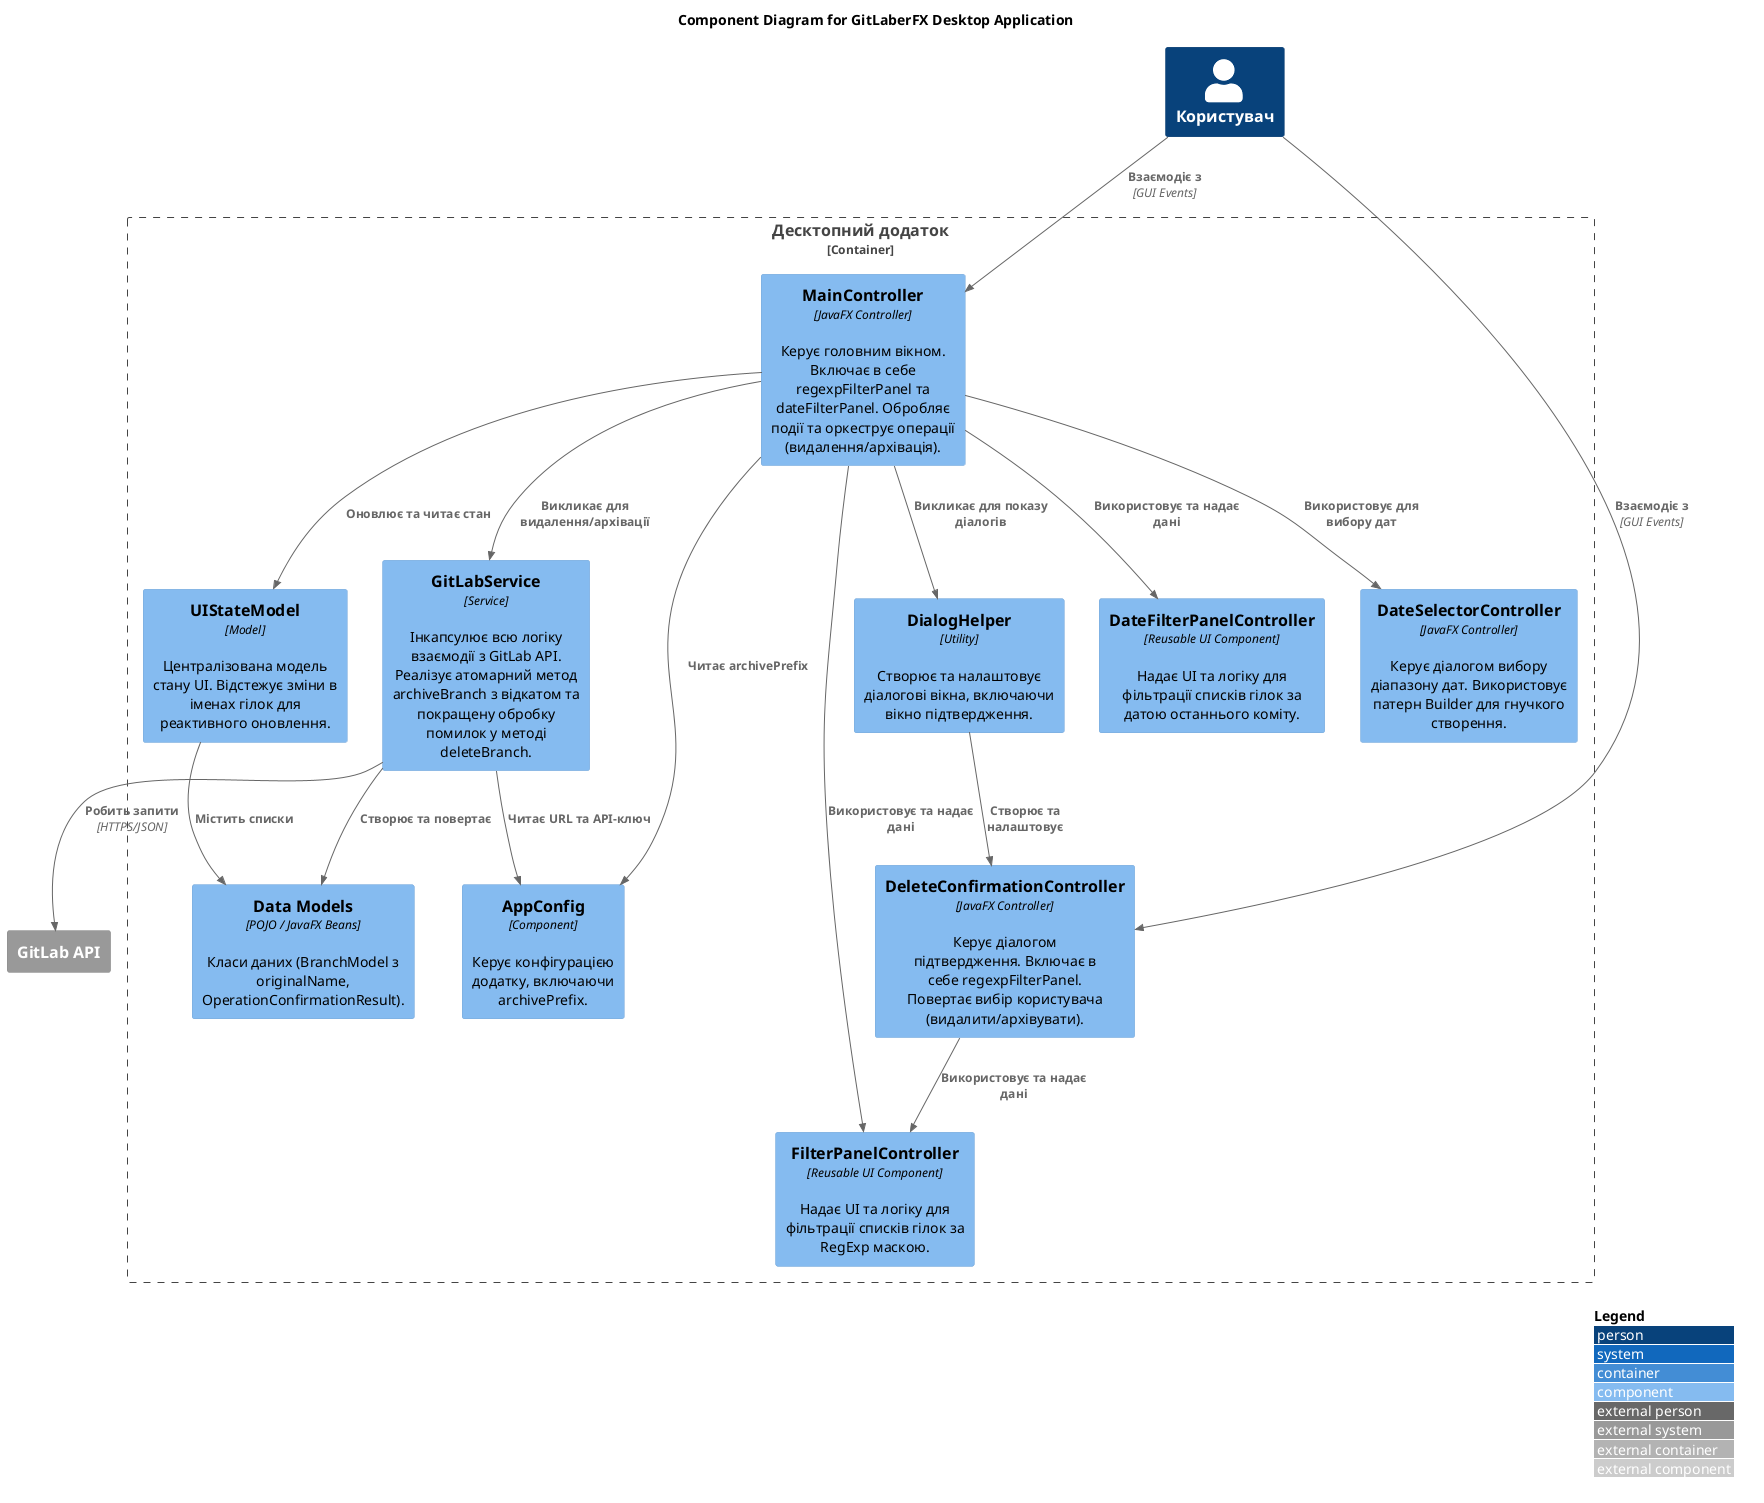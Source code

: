 @startuml
!include <C4/C4_Component>

LAYOUT_WITH_LEGEND()

title Component Diagram for GitLaberFX Desktop Application

Person(user, "Користувач")
System_Ext(gitlab_api, "GitLab API")

Container_Boundary(app, "Десктопний додаток") {

    Component(main_controller, "MainController", "JavaFX Controller", "Керує головним вікном. Включає в себе regexpFilterPanel та dateFilterPanel. Обробляє події та оркеструє операції (видалення/архівація).")
    Component(confirmation_controller, "DeleteConfirmationController", "JavaFX Controller", "Керує діалогом підтвердження. Включає в себе regexpFilterPanel. Повертає вибір користувача (видалити/архівувати).")
    Component(filter_panel, "FilterPanelController", "Reusable UI Component", "Надає UI та логіку для фільтрації списків гілок за RegExp маскою.")
    Component(date_filter_panel, "DateFilterPanelController", "Reusable UI Component", "Надає UI та логіку для фільтрації списків гілок за датою останнього коміту.")
    Component(date_selector, "DateSelectorController", "JavaFX Controller", "Керує діалогом вибору діапазону дат. Використовує патерн Builder для гнучкого створення.")

    Component(ui_state_model, "UIStateModel", "Model", "Централізована модель стану UI. Відстежує зміни в іменах гілок для реактивного оновлення.")
    Component(domain_models, "Data Models", "POJO / JavaFX Beans", "Класи даних (BranchModel з originalName, OperationConfirmationResult).")

    Component(gitlab_service, "GitLabService", "Service", "Інкапсулює всю логіку взаємодії з GitLab API. Реалізує атомарний метод archiveBranch з відкатом та покращену обробку помилок у методі deleteBranch.")
    Component(dialog_helper, "DialogHelper", "Utility", "Створює та налаштовує діалогові вікна, включаючи вікно підтвердження.")
    Component(config_component, "AppConfig", "Component", "Керує конфігурацією додатку, включаючи archivePrefix.")

    Rel(user, main_controller, "Взаємодіє з", "GUI Events")
    Rel(user, confirmation_controller, "Взаємодіє з", "GUI Events")

    Rel(main_controller, filter_panel, "Використовує та надає дані")
    Rel(confirmation_controller, filter_panel, "Використовує та надає дані")

    Rel(main_controller, date_filter_panel, "Використовує та надає дані")
    Rel(main_controller, date_selector, "Використовує для вибору дат")

    Rel(main_controller, dialog_helper, "Викликає для показу діалогів")
    Rel(dialog_helper, confirmation_controller, "Створює та налаштовує")

    Rel(main_controller, ui_state_model, "Оновлює та читає стан")
    Rel(main_controller, gitlab_service, "Викликає для видалення/архівації")
    Rel(main_controller, config_component, "Читає archivePrefix")

    Rel(gitlab_service, gitlab_api, "Робить запити", "HTTPS/JSON")
    Rel(gitlab_service, config_component, "Читає URL та API-ключ")
    Rel(gitlab_service, domain_models, "Створює та повертає")

    Rel(ui_state_model, domain_models, "Містить списки")

}

@enduml
